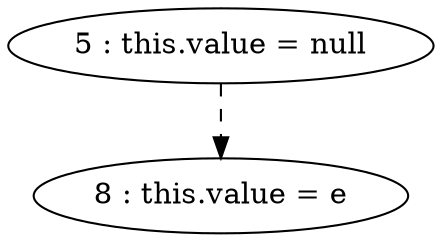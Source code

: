 digraph G {
"5 : this.value = null"
"5 : this.value = null" -> "8 : this.value = e" [style=dashed]
"8 : this.value = e"
}